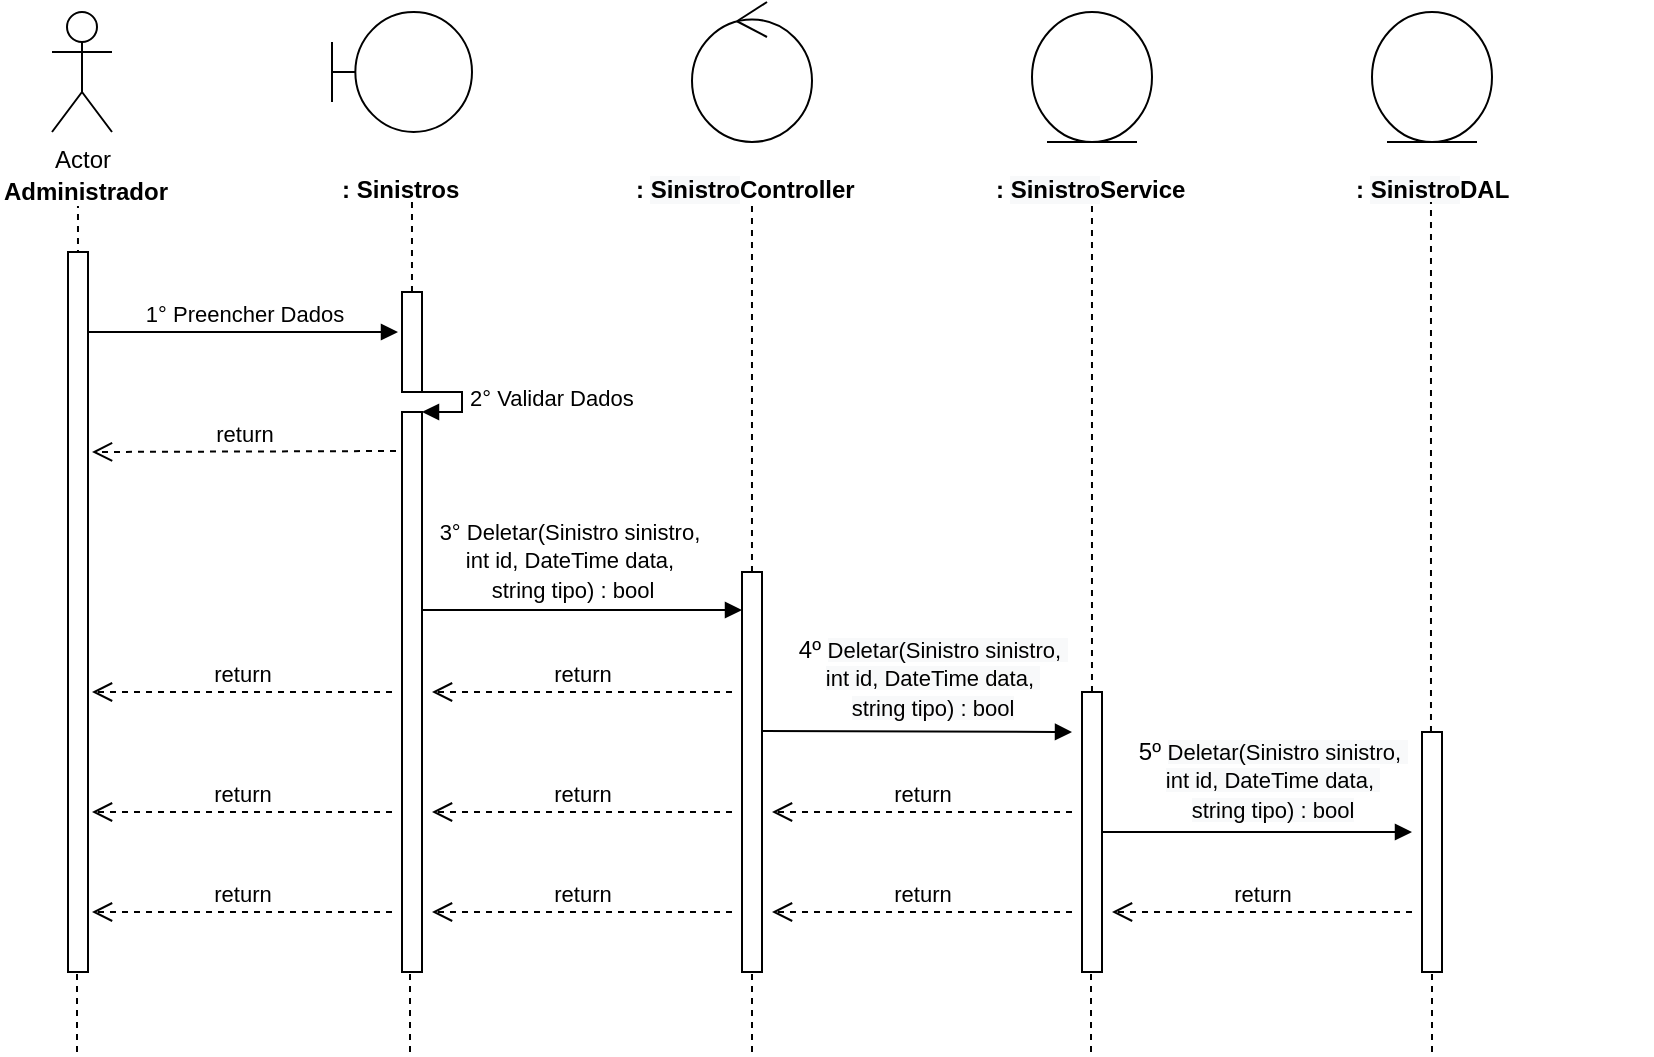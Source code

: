 <mxfile type="device" version="12.2.9" pages="1"><diagram id="5PIvMLJFDgbBGWH3Ssnq" name="Page-1"><mxGraphModel shadow="0" math="0" pageHeight="1169" pageWidth="827" pageScale="1" page="1" fold="1" arrows="1" connect="1" tooltips="1" guides="1" gridSize="10" grid="1" dy="599" dx="1038"><root><mxCell id="0"/><mxCell id="1" parent="0"/><mxCell id="0rl8sCd2smoYntP0GRUY-1" value="Actor" parent="1" vertex="1" style="shape=umlActor;verticalLabelPosition=bottom;labelBackgroundColor=#ffffff;verticalAlign=top;html=1;"><mxGeometry as="geometry" height="60" width="30" y="40" x="120"/></mxCell><mxCell id="0rl8sCd2smoYntP0GRUY-3" value="&lt;b&gt;Administrador&lt;/b&gt;" parent="1" vertex="1" style="text;html=1;resizable=0;points=[];autosize=1;align=left;verticalAlign=top;spacingTop=-4;"><mxGeometry as="geometry" height="20" width="100" y="120" x="94"/></mxCell><mxCell id="0rl8sCd2smoYntP0GRUY-4" value="" parent="1" style="endArrow=none;dashed=1;html=1;entryX=0.511;entryY=1.25;entryDx=0;entryDy=0;entryPerimeter=0;" edge="1"><mxGeometry as="geometry" height="50" width="50" relative="1"><mxPoint as="sourcePoint" y="480" x="133"/><mxPoint as="targetPoint" y="137" x="132.99"/></mxGeometry></mxCell><mxCell id="0rl8sCd2smoYntP0GRUY-8" value="" parent="1" vertex="1" style="shape=umlBoundary;whiteSpace=wrap;html=1;"><mxGeometry as="geometry" height="60" width="70" y="40" x="260"/></mxCell><mxCell id="0rl8sCd2smoYntP0GRUY-11" value="&lt;b&gt;: Sinistros&lt;/b&gt;" parent="1" vertex="1" style="text;html=1;"><mxGeometry as="geometry" height="30" width="150" y="115" x="263"/></mxCell><mxCell id="0rl8sCd2smoYntP0GRUY-12" value="" parent="1" style="endArrow=none;dashed=1;html=1;entryX=0.511;entryY=1.25;entryDx=0;entryDy=0;entryPerimeter=0;" edge="1" source="0rl8sCd2smoYntP0GRUY-24"><mxGeometry as="geometry" height="50" width="50" relative="1"><mxPoint as="sourcePoint" y="480" x="300"/><mxPoint as="targetPoint" y="135" x="299.99"/></mxGeometry></mxCell><mxCell id="0rl8sCd2smoYntP0GRUY-13" value="" parent="1" vertex="1" style="ellipse;shape=umlControl;whiteSpace=wrap;html=1;"><mxGeometry as="geometry" height="70" width="60" y="35" x="440"/></mxCell><mxCell id="0rl8sCd2smoYntP0GRUY-14" value="&lt;b&gt;: &lt;/b&gt;&lt;span style=&quot;display: inline ; float: none ; background-color: rgb(248 , 249 , 250) ; color: rgb(0 , 0 , 0) ; font-family: &amp;#34;helvetica&amp;#34; ; font-size: 12px ; font-style: normal ; font-variant: normal ; font-weight: 700 ; letter-spacing: normal ; text-align: left ; text-decoration: none ; text-indent: 0px ; text-transform: none ; white-space: nowrap ; word-spacing: 0px&quot;&gt;Sinistro&lt;/span&gt;&lt;b&gt;Controller&lt;/b&gt;" parent="1" vertex="1" style="text;html=1;"><mxGeometry as="geometry" height="30" width="150" y="115" x="410"/></mxCell><mxCell id="0rl8sCd2smoYntP0GRUY-15" value="" parent="1" style="endArrow=none;dashed=1;html=1;entryX=0.511;entryY=1.25;entryDx=0;entryDy=0;entryPerimeter=0;" edge="1" source="0rl8sCd2smoYntP0GRUY-33"><mxGeometry as="geometry" height="50" width="50" relative="1"><mxPoint as="sourcePoint" y="480" x="470"/><mxPoint as="targetPoint" y="135" x="469.99"/></mxGeometry></mxCell><mxCell id="0rl8sCd2smoYntP0GRUY-16" value="" parent="1" vertex="1" style="ellipse;shape=umlEntity;whiteSpace=wrap;html=1;"><mxGeometry as="geometry" height="65" width="60" y="40" x="610"/></mxCell><mxCell id="0rl8sCd2smoYntP0GRUY-17" value="&lt;b&gt;: &lt;/b&gt;&lt;span style=&quot;display: inline ; float: none ; background-color: rgb(248 , 249 , 250) ; color: rgb(0 , 0 , 0) ; font-family: &amp;#34;helvetica&amp;#34; ; font-size: 12px ; font-style: normal ; font-variant: normal ; font-weight: 700 ; letter-spacing: normal ; text-align: left ; text-decoration: none ; text-indent: 0px ; text-transform: none ; white-space: nowrap ; word-spacing: 0px&quot;&gt;Sinistro&lt;/span&gt;&lt;b&gt;Service&lt;/b&gt;" parent="1" vertex="1" style="text;html=1;"><mxGeometry as="geometry" height="30" width="150" y="115" x="590"/></mxCell><mxCell id="0rl8sCd2smoYntP0GRUY-18" value="" parent="1" vertex="1" style="ellipse;shape=umlEntity;whiteSpace=wrap;html=1;"><mxGeometry as="geometry" height="65" width="60" y="40" x="780"/></mxCell><mxCell id="0rl8sCd2smoYntP0GRUY-19" value="&lt;b&gt;: &lt;/b&gt;&lt;span style=&quot;display: inline ; float: none ; background-color: rgb(248 , 249 , 250) ; color: rgb(0 , 0 , 0) ; font-family: &amp;#34;helvetica&amp;#34; ; font-size: 12px ; font-style: normal ; font-variant: normal ; font-weight: 700 ; letter-spacing: normal ; text-align: left ; text-decoration: none ; text-indent: 0px ; text-transform: none ; white-space: nowrap ; word-spacing: 0px&quot;&gt;Sinistro&lt;/span&gt;&lt;b&gt;DAL&lt;/b&gt;" parent="1" vertex="1" style="text;html=1;"><mxGeometry as="geometry" height="30" width="150" y="115" x="770"/></mxCell><mxCell id="0rl8sCd2smoYntP0GRUY-20" value="" parent="1" style="endArrow=none;dashed=1;html=1;entryX=0.511;entryY=1.25;entryDx=0;entryDy=0;entryPerimeter=0;" edge="1" source="0rl8sCd2smoYntP0GRUY-40"><mxGeometry as="geometry" height="50" width="50" relative="1"><mxPoint as="sourcePoint" y="479" x="640"/><mxPoint as="targetPoint" y="134" x="639.99"/></mxGeometry></mxCell><mxCell id="0rl8sCd2smoYntP0GRUY-21" value="" parent="1" style="endArrow=none;dashed=1;html=1;entryX=0.511;entryY=1.25;entryDx=0;entryDy=0;entryPerimeter=0;" edge="1" source="0rl8sCd2smoYntP0GRUY-45"><mxGeometry as="geometry" height="50" width="50" relative="1"><mxPoint as="sourcePoint" y="480" x="809.5"/><mxPoint as="targetPoint" y="135" x="809.49"/></mxGeometry></mxCell><mxCell id="0rl8sCd2smoYntP0GRUY-22" value="1° Preencher Dados" parent="1" style="html=1;verticalAlign=bottom;endArrow=block;" edge="1" source="0rl8sCd2smoYntP0GRUY-37"><mxGeometry as="geometry" width="80" relative="1"><mxPoint as="sourcePoint" y="200" x="133"/><mxPoint as="targetPoint" y="200" x="293"/><mxPoint as="offset"/></mxGeometry></mxCell><mxCell id="0rl8sCd2smoYntP0GRUY-24" value="" parent="1" vertex="1" style="html=1;points=[];perimeter=orthogonalPerimeter;"><mxGeometry as="geometry" height="50" width="10" y="180" x="295"/></mxCell><mxCell id="0rl8sCd2smoYntP0GRUY-25" value="" parent="1" style="endArrow=none;dashed=1;html=1;entryX=0.511;entryY=1.25;entryDx=0;entryDy=0;entryPerimeter=0;" edge="1" source="0rl8sCd2smoYntP0GRUY-26" target="0rl8sCd2smoYntP0GRUY-24"><mxGeometry as="geometry" height="50" width="50" relative="1"><mxPoint as="sourcePoint" y="480" x="300"/><mxPoint as="targetPoint" y="135" x="299.99"/></mxGeometry></mxCell><mxCell id="0rl8sCd2smoYntP0GRUY-27" value="2° Validar Dados" parent="1" style="edgeStyle=orthogonalEdgeStyle;html=1;align=left;spacingLeft=2;endArrow=block;rounded=0;entryX=1;entryY=0;" edge="1" target="0rl8sCd2smoYntP0GRUY-26"><mxGeometry as="geometry" relative="1"><mxPoint as="sourcePoint" y="230" x="300"/><Array as="points"><mxPoint y="230" x="325"/></Array></mxGeometry></mxCell><mxCell id="0rl8sCd2smoYntP0GRUY-26" value="" parent="1" vertex="1" style="html=1;points=[];perimeter=orthogonalPerimeter;"><mxGeometry as="geometry" height="280" width="10" y="240" x="295"/></mxCell><mxCell id="0rl8sCd2smoYntP0GRUY-29" value="return" parent="1" style="html=1;verticalAlign=bottom;endArrow=open;dashed=1;endSize=8;" edge="1"><mxGeometry as="geometry" relative="1"><mxPoint as="sourcePoint" y="259.5" x="292"/><mxPoint as="targetPoint" y="260" x="140"/></mxGeometry></mxCell><mxCell id="0rl8sCd2smoYntP0GRUY-30" value="" parent="1" style="html=1;verticalAlign=bottom;endArrow=block;" edge="1"><mxGeometry as="geometry" width="80" relative="1"><mxPoint as="sourcePoint" y="339" x="305"/><mxPoint as="targetPoint" y="339" x="465"/></mxGeometry></mxCell><mxCell id="0rl8sCd2smoYntP0GRUY-31" value="&lt;span style=&quot;font-size: 11px&quot;&gt;3°&amp;nbsp;Deletar(Sinistro sinistro,&amp;nbsp;&lt;br&gt;int id, DateTime data,&amp;nbsp;&lt;br&gt;string tipo) : bool&lt;/span&gt;" parent="1" vertex="1" style="text;html=1;resizable=0;points=[];autosize=1;align=center;verticalAlign=top;spacingTop=-4;"><mxGeometry as="geometry" height="40" width="150" y="290" x="305"/></mxCell><mxCell id="0rl8sCd2smoYntP0GRUY-33" value="" parent="1" vertex="1" style="html=1;points=[];perimeter=orthogonalPerimeter;"><mxGeometry as="geometry" height="200" width="10" y="320" x="465"/></mxCell><mxCell id="0rl8sCd2smoYntP0GRUY-35" value="return" parent="1" style="html=1;verticalAlign=bottom;endArrow=open;dashed=1;endSize=8;" edge="1"><mxGeometry as="geometry" relative="1"><mxPoint as="sourcePoint" y="380" x="460"/><mxPoint as="targetPoint" y="380" x="310"/></mxGeometry></mxCell><mxCell id="0rl8sCd2smoYntP0GRUY-36" value="return" parent="1" style="html=1;verticalAlign=bottom;endArrow=open;dashed=1;endSize=8;" edge="1"><mxGeometry as="geometry" relative="1"><mxPoint as="sourcePoint" y="380" x="290"/><mxPoint as="targetPoint" y="380" x="140"/></mxGeometry></mxCell><mxCell id="0rl8sCd2smoYntP0GRUY-37" value="" parent="1" vertex="1" style="html=1;points=[];perimeter=orthogonalPerimeter;"><mxGeometry as="geometry" height="360" width="10" y="160" x="128"/></mxCell><mxCell id="0rl8sCd2smoYntP0GRUY-39" value="" parent="1" style="html=1;verticalAlign=bottom;endArrow=block;" edge="1"><mxGeometry as="geometry" width="80" relative="1"><mxPoint as="sourcePoint" y="399.5" x="475"/><mxPoint as="targetPoint" y="400" x="630"/></mxGeometry></mxCell><mxCell id="0rl8sCd2smoYntP0GRUY-40" value="" parent="1" vertex="1" style="html=1;points=[];perimeter=orthogonalPerimeter;"><mxGeometry as="geometry" height="140" width="10" y="380" x="635"/></mxCell><mxCell id="0rl8sCd2smoYntP0GRUY-42" value="return" parent="1" style="html=1;verticalAlign=bottom;endArrow=open;dashed=1;endSize=8;" edge="1"><mxGeometry as="geometry" relative="1"><mxPoint as="sourcePoint" y="440" x="630"/><mxPoint as="targetPoint" y="440" x="480"/></mxGeometry></mxCell><mxCell id="0rl8sCd2smoYntP0GRUY-43" value="return" parent="1" style="html=1;verticalAlign=bottom;endArrow=open;dashed=1;endSize=8;" edge="1"><mxGeometry as="geometry" relative="1"><mxPoint as="sourcePoint" y="440" x="460"/><mxPoint as="targetPoint" y="440" x="310"/></mxGeometry></mxCell><mxCell id="0rl8sCd2smoYntP0GRUY-44" value="return" parent="1" style="html=1;verticalAlign=bottom;endArrow=open;dashed=1;endSize=8;" edge="1"><mxGeometry as="geometry" relative="1"><mxPoint as="sourcePoint" y="440" x="290"/><mxPoint as="targetPoint" y="440" x="140"/></mxGeometry></mxCell><mxCell id="0rl8sCd2smoYntP0GRUY-45" value="" parent="1" vertex="1" style="html=1;points=[];perimeter=orthogonalPerimeter;"><mxGeometry as="geometry" height="120" width="10" y="400" x="805"/></mxCell><mxCell id="0rl8sCd2smoYntP0GRUY-49" value="" parent="1" style="html=1;verticalAlign=bottom;endArrow=block;" edge="1"><mxGeometry as="geometry" width="80" relative="1"><mxPoint as="sourcePoint" y="450" x="645"/><mxPoint as="targetPoint" y="450" x="800"/></mxGeometry></mxCell><mxCell id="0rl8sCd2smoYntP0GRUY-50" value="return" parent="1" style="html=1;verticalAlign=bottom;endArrow=open;dashed=1;endSize=8;" edge="1"><mxGeometry as="geometry" relative="1"><mxPoint as="sourcePoint" y="490" x="800"/><mxPoint as="targetPoint" y="490" x="650"/></mxGeometry></mxCell><mxCell id="0rl8sCd2smoYntP0GRUY-51" value="return" parent="1" style="html=1;verticalAlign=bottom;endArrow=open;dashed=1;endSize=8;" edge="1"><mxGeometry as="geometry" relative="1"><mxPoint as="sourcePoint" y="490" x="630"/><mxPoint as="targetPoint" y="490" x="480"/></mxGeometry></mxCell><mxCell id="0rl8sCd2smoYntP0GRUY-52" value="return" parent="1" style="html=1;verticalAlign=bottom;endArrow=open;dashed=1;endSize=8;" edge="1"><mxGeometry as="geometry" relative="1"><mxPoint as="sourcePoint" y="490" x="460"/><mxPoint as="targetPoint" y="490" x="310"/></mxGeometry></mxCell><mxCell id="0rl8sCd2smoYntP0GRUY-53" value="return" parent="1" style="html=1;verticalAlign=bottom;endArrow=open;dashed=1;endSize=8;" edge="1"><mxGeometry as="geometry" relative="1"><mxPoint as="sourcePoint" y="490" x="290"/><mxPoint as="targetPoint" y="490" x="140"/></mxGeometry></mxCell><mxCell id="0rl8sCd2smoYntP0GRUY-60" value="" parent="1" style="endArrow=none;dashed=1;html=1;" edge="1"><mxGeometry as="geometry" height="50" width="50" relative="1"><mxPoint as="sourcePoint" y="560" x="132.5"/><mxPoint as="targetPoint" y="520" x="132.5"/></mxGeometry></mxCell><mxCell id="0rl8sCd2smoYntP0GRUY-61" value="" parent="1" style="endArrow=none;dashed=1;html=1;" edge="1"><mxGeometry as="geometry" height="50" width="50" relative="1"><mxPoint as="sourcePoint" y="560" x="299"/><mxPoint as="targetPoint" y="520" x="299"/></mxGeometry></mxCell><mxCell id="0rl8sCd2smoYntP0GRUY-62" value="" parent="1" style="endArrow=none;dashed=1;html=1;" edge="1"><mxGeometry as="geometry" height="50" width="50" relative="1"><mxPoint as="sourcePoint" y="560" x="470"/><mxPoint as="targetPoint" y="520" x="470"/></mxGeometry></mxCell><mxCell id="0rl8sCd2smoYntP0GRUY-63" value="" parent="1" style="endArrow=none;dashed=1;html=1;" edge="1"><mxGeometry as="geometry" height="50" width="50" relative="1"><mxPoint as="sourcePoint" y="560" x="639.5"/><mxPoint as="targetPoint" y="520" x="639.5"/></mxGeometry></mxCell><mxCell id="0rl8sCd2smoYntP0GRUY-64" value="" parent="1" style="endArrow=none;dashed=1;html=1;" edge="1"><mxGeometry as="geometry" height="50" width="50" relative="1"><mxPoint as="sourcePoint" y="560" x="810"/><mxPoint as="targetPoint" y="520" x="810"/></mxGeometry></mxCell><mxCell id="TjRVzkxQD6MoFIfPdHV0-3" value="&lt;span style=&quot;font-size: 11px&quot;&gt;&lt;br&gt;&lt;/span&gt;" parent="1" vertex="1" style="text;html=1;resizable=0;points=[];autosize=1;align=center;verticalAlign=top;spacingTop=-4;"><mxGeometry as="geometry" height="20" width="20" y="420" x="712"/></mxCell><mxCell id="B3tWtUkFQ3phzfZORS2J-1" value="&lt;span style=&quot;color: rgba(0 , 0 , 0 , 0) ; font-family: monospace ; font-size: 0px&quot;&gt;%3CmxGraphModel%3E%3Croot%3E%3CmxCell%20id%3D%220%22%2F%3E%3CmxCell%20id%3D%221%22%20parent%3D%220%22%2F%3E%3CmxCell%20id%3D%222%22%20value%3D%22%26lt%3Bspan%20style%3D%26quot%3Bfont-size%3A%2011px%26quot%3B%26gt%3B3%C2%B0%26amp%3Bnbsp%3BDeletar(string%20cpf)%20%3A%20bool%26lt%3B%2Fspan%26gt%3B%22%20style%3D%22text%3Bhtml%3D1%3Bresizable%3D0%3Bpoints%3D%5B%5D%3Bautosize%3D1%3Balign%3Dcenter%3BverticalAlign%3Dtop%3BspacingTop%3D-4%3B%22%20vertex%3D%221%22%20parent%3D%221%22%3E%3CmxGeometry%20x%3D%22310%22%20y%3D%22320%22%20width%3D%22150%22%20height%3D%2220%22%20as%3D%22geometry%22%2F%3E%3C%2FmxCell%3E%3C%2Froot%3E%3C%2FmxGraphModel%3E&lt;/span&gt;" parent="1" vertex="1" style="text;html=1;resizable=0;points=[];autosize=1;align=center;verticalAlign=top;spacingTop=-4;"><mxGeometry as="geometry" height="20" width="20" y="365" x="545"/></mxCell><mxCell id="YpcczXQa6cYo1PZgbd2--1" value="4º&amp;nbsp;&lt;span style=&quot;display: inline ; float: none ; background-color: rgb(248 , 249 , 250) ; color: rgb(0 , 0 , 0) ; font-family: &amp;#34;helvetica&amp;#34; ; font-size: 11px ; font-style: normal ; font-variant: normal ; font-weight: 400 ; letter-spacing: normal ; text-align: center ; text-decoration: none ; text-indent: 0px ; text-transform: none ; white-space: nowrap ; word-spacing: 0px&quot;&gt;Deletar(Sinistro sinistro,&amp;nbsp;&lt;/span&gt;&lt;br style=&quot;color: rgb(0 , 0 , 0) ; font-family: &amp;#34;helvetica&amp;#34; ; font-size: 11px ; font-style: normal ; font-variant: normal ; font-weight: 400 ; letter-spacing: normal ; text-align: center ; text-decoration: none ; text-indent: 0px ; text-transform: none ; white-space: nowrap ; word-spacing: 0px&quot;&gt;&lt;span style=&quot;display: inline ; float: none ; background-color: rgb(248 , 249 , 250) ; color: rgb(0 , 0 , 0) ; font-family: &amp;#34;helvetica&amp;#34; ; font-size: 11px ; font-style: normal ; font-variant: normal ; font-weight: 400 ; letter-spacing: normal ; text-align: center ; text-decoration: none ; text-indent: 0px ; text-transform: none ; white-space: nowrap ; word-spacing: 0px&quot;&gt;int id, DateTime data,&amp;nbsp;&lt;/span&gt;&lt;br style=&quot;color: rgb(0 , 0 , 0) ; font-family: &amp;#34;helvetica&amp;#34; ; font-size: 11px ; font-style: normal ; font-variant: normal ; font-weight: 400 ; letter-spacing: normal ; text-align: center ; text-decoration: none ; text-indent: 0px ; text-transform: none ; white-space: nowrap ; word-spacing: 0px&quot;&gt;&lt;span style=&quot;display: inline ; float: none ; background-color: rgb(248 , 249 , 250) ; color: rgb(0 , 0 , 0) ; font-family: &amp;#34;helvetica&amp;#34; ; font-size: 11px ; font-style: normal ; font-variant: normal ; font-weight: 400 ; letter-spacing: normal ; text-align: center ; text-decoration: none ; text-indent: 0px ; text-transform: none ; white-space: nowrap ; word-spacing: 0px&quot;&gt;string tipo) : bool&lt;/span&gt;" parent="1" vertex="1" style="text;html=1;resizable=0;points=[];autosize=1;align=center;verticalAlign=top;spacingTop=-4;"><mxGeometry as="geometry" height="40" width="150" y="349" x="485"/></mxCell><mxCell id="WOkAAq-N0ciHz-oLSYYB-1" value="5º&amp;nbsp;&lt;span style=&quot;display: inline ; float: none ; background-color: rgb(248 , 249 , 250) ; color: rgb(0 , 0 , 0) ; font-family: &amp;#34;helvetica&amp;#34; ; font-size: 11px ; font-style: normal ; font-variant: normal ; font-weight: 400 ; letter-spacing: normal ; text-align: center ; text-decoration: none ; text-indent: 0px ; text-transform: none ; white-space: nowrap ; word-spacing: 0px&quot;&gt;Deletar(Sinistro sinistro,&amp;nbsp;&lt;/span&gt;&lt;br style=&quot;color: rgb(0 , 0 , 0) ; font-family: &amp;#34;helvetica&amp;#34; ; font-size: 11px ; font-style: normal ; font-variant: normal ; font-weight: 400 ; letter-spacing: normal ; text-align: center ; text-decoration: none ; text-indent: 0px ; text-transform: none ; white-space: nowrap ; word-spacing: 0px&quot;&gt;&lt;span style=&quot;display: inline ; float: none ; background-color: rgb(248 , 249 , 250) ; color: rgb(0 , 0 , 0) ; font-family: &amp;#34;helvetica&amp;#34; ; font-size: 11px ; font-style: normal ; font-variant: normal ; font-weight: 400 ; letter-spacing: normal ; text-align: center ; text-decoration: none ; text-indent: 0px ; text-transform: none ; white-space: nowrap ; word-spacing: 0px&quot;&gt;int id, DateTime data,&amp;nbsp;&lt;/span&gt;&lt;br style=&quot;color: rgb(0 , 0 , 0) ; font-family: &amp;#34;helvetica&amp;#34; ; font-size: 11px ; font-style: normal ; font-variant: normal ; font-weight: 400 ; letter-spacing: normal ; text-align: center ; text-decoration: none ; text-indent: 0px ; text-transform: none ; white-space: nowrap ; word-spacing: 0px&quot;&gt;&lt;span style=&quot;display: inline ; float: none ; background-color: rgb(248 , 249 , 250) ; color: rgb(0 , 0 , 0) ; font-family: &amp;#34;helvetica&amp;#34; ; font-size: 11px ; font-style: normal ; font-variant: normal ; font-weight: 400 ; letter-spacing: normal ; text-align: center ; text-decoration: none ; text-indent: 0px ; text-transform: none ; white-space: nowrap ; word-spacing: 0px&quot;&gt;string tipo) : bool&lt;/span&gt;" parent="1" vertex="1" style="text;html=1;resizable=0;points=[];autosize=1;align=center;verticalAlign=top;spacingTop=-4;"><mxGeometry as="geometry" height="40" width="150" y="400" x="655"/></mxCell></root></mxGraphModel></diagram></mxfile>